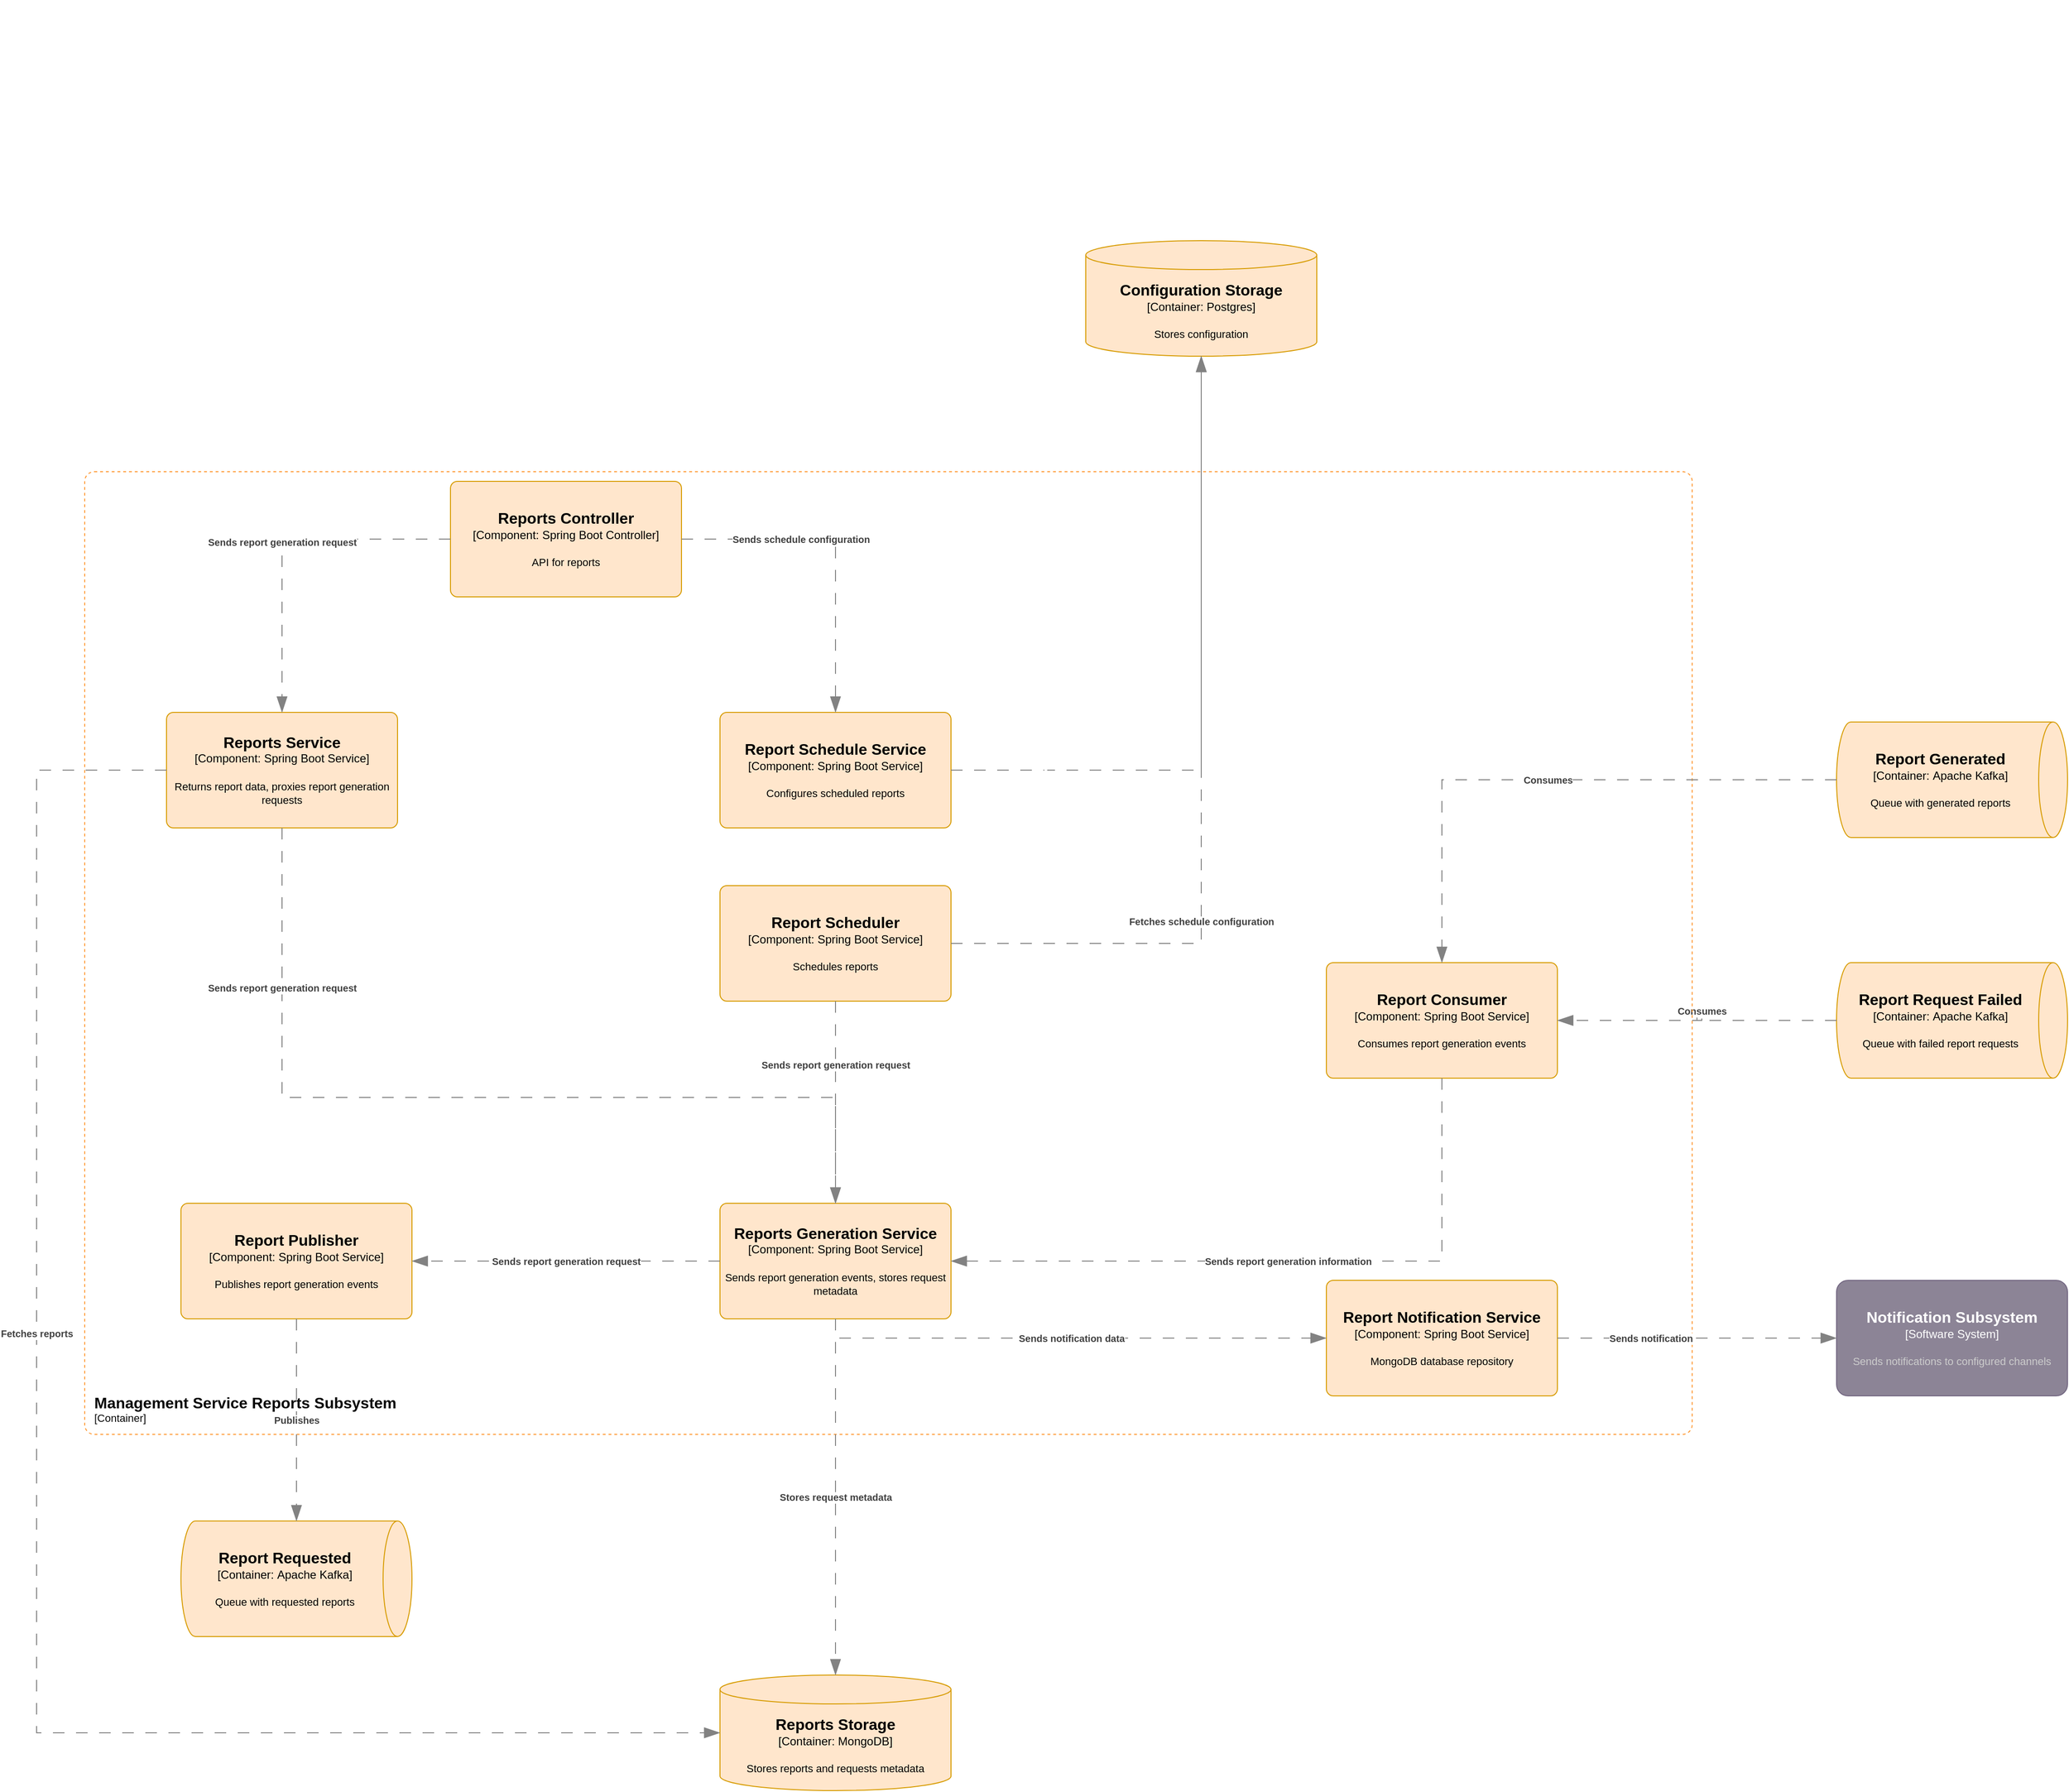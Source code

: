 <mxfile version="25.0.3">
  <diagram name="Page-1" id="KM28au3x6izvGkopPiDj">
    <mxGraphModel dx="4517" dy="586" grid="1" gridSize="10" guides="1" tooltips="1" connect="1" arrows="1" fold="1" page="1" pageScale="1" pageWidth="850" pageHeight="1100" math="0" shadow="0">
      <root>
        <mxCell id="0" />
        <mxCell id="1" parent="0" />
        <object placeholders="1" c4Name="Report Consumer" c4Type="Component" c4Technology="Spring Boot Service" c4Description="Consumes report generation events" label="&lt;font style=&quot;font-size: 16px&quot;&gt;&lt;b&gt;%c4Name%&lt;/b&gt;&lt;/font&gt;&lt;div&gt;[%c4Type%: %c4Technology%]&lt;/div&gt;&lt;br&gt;&lt;div&gt;&lt;font style=&quot;font-size: 11px&quot;&gt;%c4Description%&lt;/font&gt;&lt;/div&gt;" id="3lq-DsPpREqjtjUroR80-1">
          <mxCell style="rounded=1;whiteSpace=wrap;html=1;labelBackgroundColor=none;fillColor=#ffe6cc;align=center;arcSize=6;strokeColor=#d79b00;metaEdit=1;resizable=0;points=[[0.25,0,0],[0.5,0,0],[0.75,0,0],[1,0.25,0],[1,0.5,0],[1,0.75,0],[0.75,1,0],[0.5,1,0],[0.25,1,0],[0,0.75,0],[0,0.5,0],[0,0.25,0]];" parent="1" vertex="1">
            <mxGeometry x="-190" y="2410" width="240" height="120" as="geometry" />
          </mxCell>
        </object>
        <object placeholders="1" c4Name="Report Generated" c4Type="Container" c4Technology="Apache Kafka" c4Description="Queue with generated reports" label="&lt;font style=&quot;font-size: 16px&quot;&gt;&lt;b&gt;%c4Name%&lt;/b&gt;&lt;/font&gt;&lt;div&gt;[%c4Type%:&amp;nbsp;%c4Technology%]&lt;/div&gt;&lt;br&gt;&lt;div&gt;&lt;font style=&quot;font-size: 11px&quot;&gt;&lt;font&gt;%c4Description%&lt;/font&gt;&lt;/font&gt;&lt;/div&gt;" id="3lq-DsPpREqjtjUroR80-2">
          <mxCell style="shape=cylinder3;size=15;direction=south;whiteSpace=wrap;html=1;boundedLbl=1;rounded=0;labelBackgroundColor=none;fillColor=#ffe6cc;fontSize=12;align=center;strokeColor=#d79b00;metaEdit=1;points=[[0.5,0,0],[1,0.25,0],[1,0.5,0],[1,0.75,0],[0.5,1,0],[0,0.75,0],[0,0.5,0],[0,0.25,0]];resizable=0;" parent="1" vertex="1">
            <mxGeometry x="340" y="2160" width="240" height="120" as="geometry" />
          </mxCell>
        </object>
        <object placeholders="1" c4Name="Configuration Storage" c4Type="Container" c4Technology="Postgres" c4Description="Stores configuration" label="&lt;font style=&quot;font-size: 16px&quot;&gt;&lt;b&gt;%c4Name%&lt;/b&gt;&lt;/font&gt;&lt;div&gt;[%c4Type%:&amp;nbsp;%c4Technology%]&lt;/div&gt;&lt;br&gt;&lt;div&gt;&lt;font style=&quot;font-size: 11px&quot;&gt;&lt;font&gt;%c4Description%&lt;/font&gt;&lt;/font&gt;&lt;/div&gt;" id="3lq-DsPpREqjtjUroR80-3">
          <mxCell style="shape=cylinder3;size=15;whiteSpace=wrap;html=1;boundedLbl=1;rounded=0;labelBackgroundColor=none;fillColor=#ffe6cc;fontSize=12;align=center;strokeColor=#d79b00;metaEdit=1;points=[[0.5,0,0],[1,0.25,0],[1,0.5,0],[1,0.75,0],[0.5,1,0],[0,0.75,0],[0,0.5,0],[0,0.25,0]];resizable=0;" parent="1" vertex="1">
            <mxGeometry x="-440" y="1660" width="240" height="120" as="geometry" />
          </mxCell>
        </object>
        <object placeholders="1" c4Name="Report Request Failed" c4Type="Container" c4Technology="Apache Kafka" c4Description="Queue with failed report requests" label="&lt;font style=&quot;font-size: 16px&quot;&gt;&lt;b&gt;%c4Name%&lt;/b&gt;&lt;/font&gt;&lt;div&gt;[%c4Type%:&amp;nbsp;%c4Technology%]&lt;/div&gt;&lt;br&gt;&lt;div&gt;&lt;font style=&quot;font-size: 11px&quot;&gt;&lt;font&gt;%c4Description%&lt;/font&gt;&lt;/font&gt;&lt;/div&gt;" id="3lq-DsPpREqjtjUroR80-4">
          <mxCell style="shape=cylinder3;size=15;direction=south;whiteSpace=wrap;html=1;boundedLbl=1;rounded=0;labelBackgroundColor=none;fillColor=#ffe6cc;fontSize=12;align=center;strokeColor=#d79b00;metaEdit=1;points=[[0.5,0,0],[1,0.25,0],[1,0.5,0],[1,0.75,0],[0.5,1,0],[0,0.75,0],[0,0.5,0],[0,0.25,0]];resizable=0;" parent="1" vertex="1">
            <mxGeometry x="340" y="2410" width="240" height="120" as="geometry" />
          </mxCell>
        </object>
        <object placeholders="1" c4Type="Relationship" c4Description="Consumes" label="&lt;div style=&quot;text-align: left&quot;&gt;&lt;div style=&quot;text-align: center&quot;&gt;&lt;b&gt;%c4Description%&lt;/b&gt;&lt;/div&gt;" id="3lq-DsPpREqjtjUroR80-6">
          <mxCell style="endArrow=blockThin;html=1;fontSize=10;fontColor=#404040;strokeWidth=1;endFill=1;strokeColor=#828282;elbow=vertical;metaEdit=1;endSize=14;startSize=14;jumpStyle=arc;jumpSize=16;rounded=0;edgeStyle=orthogonalEdgeStyle;exitX=0.5;exitY=1;exitDx=0;exitDy=0;exitPerimeter=0;dashed=1;dashPattern=12 12;entryX=1;entryY=0.5;entryDx=0;entryDy=0;entryPerimeter=0;" parent="1" source="3lq-DsPpREqjtjUroR80-4" target="3lq-DsPpREqjtjUroR80-1" edge="1">
            <mxGeometry width="240" relative="1" as="geometry">
              <mxPoint x="-420" y="1690" as="sourcePoint" />
              <mxPoint x="200" y="2380" as="targetPoint" />
              <Array as="points">
                <mxPoint x="195" y="2470" />
                <mxPoint x="195" y="2460" />
                <mxPoint x="200" y="2460" />
                <mxPoint x="200" y="2470" />
              </Array>
              <mxPoint as="offset" />
            </mxGeometry>
          </mxCell>
        </object>
        <object placeholders="1" c4Name="Report Schedule Service" c4Type="Component" c4Technology="Spring Boot Service" c4Description="Configures scheduled reports" label="&lt;font style=&quot;font-size: 16px&quot;&gt;&lt;b&gt;%c4Name%&lt;/b&gt;&lt;/font&gt;&lt;div&gt;[%c4Type%: %c4Technology%]&lt;/div&gt;&lt;br&gt;&lt;div&gt;&lt;font style=&quot;font-size: 11px&quot;&gt;%c4Description%&lt;/font&gt;&lt;/div&gt;" id="3lq-DsPpREqjtjUroR80-7">
          <mxCell style="rounded=1;whiteSpace=wrap;html=1;labelBackgroundColor=none;fillColor=#ffe6cc;align=center;arcSize=6;strokeColor=#d79b00;metaEdit=1;resizable=0;points=[[0.25,0,0],[0.5,0,0],[0.75,0,0],[1,0.25,0],[1,0.5,0],[1,0.75,0],[0.75,1,0],[0.5,1,0],[0.25,1,0],[0,0.75,0],[0,0.5,0],[0,0.25,0]];" parent="1" vertex="1">
            <mxGeometry x="-820" y="2150" width="240" height="120" as="geometry" />
          </mxCell>
        </object>
        <object placeholders="1" c4Name="Reports Service" c4Type="Component" c4Technology="Spring Boot Service" c4Description="Returns report data, proxies report generation requests" label="&lt;font style=&quot;font-size: 16px&quot;&gt;&lt;b&gt;%c4Name%&lt;/b&gt;&lt;/font&gt;&lt;div&gt;[%c4Type%: %c4Technology%]&lt;/div&gt;&lt;br&gt;&lt;div&gt;&lt;font style=&quot;font-size: 11px&quot;&gt;%c4Description%&lt;/font&gt;&lt;/div&gt;" id="3lq-DsPpREqjtjUroR80-8">
          <mxCell style="rounded=1;whiteSpace=wrap;html=1;labelBackgroundColor=none;fillColor=#ffe6cc;align=center;arcSize=6;strokeColor=#d79b00;metaEdit=1;resizable=0;points=[[0.25,0,0],[0.5,0,0],[0.75,0,0],[1,0.25,0],[1,0.5,0],[1,0.75,0],[0.75,1,0],[0.5,1,0],[0.25,1,0],[0,0.75,0],[0,0.5,0],[0,0.25,0]];" parent="1" vertex="1">
            <mxGeometry x="-1395" y="2150" width="240" height="120" as="geometry" />
          </mxCell>
        </object>
        <object placeholders="1" c4Name="Reports Controller" c4Type="Component" c4Technology="Spring Boot Controller" c4Description="API for reports" label="&lt;font style=&quot;font-size: 16px&quot;&gt;&lt;b&gt;%c4Name%&lt;/b&gt;&lt;/font&gt;&lt;div&gt;[%c4Type%: %c4Technology%]&lt;/div&gt;&lt;br&gt;&lt;div&gt;&lt;font style=&quot;font-size: 11px&quot;&gt;%c4Description%&lt;/font&gt;&lt;/div&gt;" id="3lq-DsPpREqjtjUroR80-9">
          <mxCell style="rounded=1;whiteSpace=wrap;html=1;labelBackgroundColor=none;fillColor=#ffe6cc;align=center;arcSize=6;strokeColor=#d79b00;metaEdit=1;resizable=0;points=[[0.25,0,0],[0.5,0,0],[0.75,0,0],[1,0.25,0],[1,0.5,0],[1,0.75,0],[0.75,1,0],[0.5,1,0],[0.25,1,0],[0,0.75,0],[0,0.5,0],[0,0.25,0]];" parent="1" vertex="1">
            <mxGeometry x="-1100" y="1910" width="240" height="120" as="geometry" />
          </mxCell>
        </object>
        <object placeholders="1" c4Name="Report Publisher" c4Type="Component" c4Technology="Spring Boot Service" c4Description="Publishes report generation events" label="&lt;font style=&quot;font-size: 16px&quot;&gt;&lt;b&gt;%c4Name%&lt;/b&gt;&lt;/font&gt;&lt;div&gt;[%c4Type%: %c4Technology%]&lt;/div&gt;&lt;br&gt;&lt;div&gt;&lt;font style=&quot;font-size: 11px&quot;&gt;%c4Description%&lt;/font&gt;&lt;/div&gt;" id="3lq-DsPpREqjtjUroR80-10">
          <mxCell style="rounded=1;whiteSpace=wrap;html=1;labelBackgroundColor=none;fillColor=#ffe6cc;align=center;arcSize=6;strokeColor=#d79b00;metaEdit=1;resizable=0;points=[[0.25,0,0],[0.5,0,0],[0.75,0,0],[1,0.25,0],[1,0.5,0],[1,0.75,0],[0.75,1,0],[0.5,1,0],[0.25,1,0],[0,0.75,0],[0,0.5,0],[0,0.25,0]];" parent="1" vertex="1">
            <mxGeometry x="-1380" y="2660" width="240" height="120" as="geometry" />
          </mxCell>
        </object>
        <object placeholders="1" c4Name="Management Service Reports Subsystem" c4Type="SystemScopeBoundary" c4Application="Container" label="&lt;font style=&quot;font-size: 16px&quot;&gt;&lt;b&gt;&lt;div style=&quot;text-align: left&quot;&gt;%c4Name%&lt;/div&gt;&lt;/b&gt;&lt;/font&gt;&lt;div style=&quot;text-align: left&quot;&gt;[%c4Application%]&lt;/div&gt;" id="3lq-DsPpREqjtjUroR80-11">
          <mxCell style="rounded=1;fontSize=11;whiteSpace=wrap;html=1;dashed=1;arcSize=20;fillColor=none;strokeColor=#FF9933;labelBackgroundColor=none;align=left;verticalAlign=bottom;labelBorderColor=none;spacingTop=0;spacing=10;metaEdit=1;rotatable=0;perimeter=rectanglePerimeter;labelPadding=0;allowArrows=0;connectable=0;expand=0;recursiveResize=0;editable=1;pointerEvents=0;absoluteArcSize=1;points=[[0.25,0,0],[0.5,0,0],[0.75,0,0],[1,0.25,0],[1,0.5,0],[1,0.75,0],[0.75,1,0],[0.5,1,0],[0.25,1,0],[0,0.75,0],[0,0.5,0],[0,0.25,0]];fontColor=#080808;" parent="1" vertex="1">
            <mxGeometry x="-1480" y="1900" width="1670" height="1000" as="geometry" />
          </mxCell>
        </object>
        <object placeholders="1" c4Name="Report Requested" c4Type="Container" c4Technology="Apache Kafka" c4Description="Queue with requested reports" label="&lt;font style=&quot;font-size: 16px&quot;&gt;&lt;b&gt;%c4Name%&lt;/b&gt;&lt;/font&gt;&lt;div&gt;[%c4Type%:&amp;nbsp;%c4Technology%]&lt;/div&gt;&lt;br&gt;&lt;div&gt;&lt;font style=&quot;font-size: 11px&quot;&gt;&lt;font&gt;%c4Description%&lt;/font&gt;&lt;/font&gt;&lt;/div&gt;" id="3lq-DsPpREqjtjUroR80-12">
          <mxCell style="shape=cylinder3;size=15;direction=south;whiteSpace=wrap;html=1;boundedLbl=1;rounded=0;labelBackgroundColor=none;fillColor=#ffe6cc;fontSize=12;align=center;strokeColor=#d79b00;metaEdit=1;points=[[0.5,0,0],[1,0.25,0],[1,0.5,0],[1,0.75,0],[0.5,1,0],[0,0.75,0],[0,0.5,0],[0,0.25,0]];resizable=0;" parent="1" vertex="1">
            <mxGeometry x="-1380" y="2990" width="240" height="120" as="geometry" />
          </mxCell>
        </object>
        <object placeholders="1" c4Name="Reports Storage" c4Type="Container" c4Technology="MongoDB" c4Description="Stores reports and requests metadata" label="&lt;font style=&quot;font-size: 16px&quot;&gt;&lt;b&gt;%c4Name%&lt;/b&gt;&lt;/font&gt;&lt;div&gt;[%c4Type%:&amp;nbsp;%c4Technology%]&lt;/div&gt;&lt;br&gt;&lt;div&gt;&lt;font style=&quot;font-size: 11px&quot;&gt;&lt;font&gt;%c4Description%&lt;/font&gt;&lt;/font&gt;&lt;/div&gt;" id="3lq-DsPpREqjtjUroR80-13">
          <mxCell style="shape=cylinder3;size=15;whiteSpace=wrap;html=1;boundedLbl=1;rounded=0;labelBackgroundColor=none;fillColor=#ffe6cc;fontSize=12;align=center;strokeColor=#d79b00;metaEdit=1;points=[[0.5,0,0],[1,0.25,0],[1,0.5,0],[1,0.75,0],[0.5,1,0],[0,0.75,0],[0,0.5,0],[0,0.25,0]];resizable=0;" parent="1" vertex="1">
            <mxGeometry x="-820" y="3150" width="240" height="120" as="geometry" />
          </mxCell>
        </object>
        <object placeholders="1" c4Name="Reports Generation Service" c4Type="Component" c4Technology="Spring Boot Service" c4Description="Sends report generation events, stores request metadata" label="&lt;font style=&quot;font-size: 16px&quot;&gt;&lt;b&gt;%c4Name%&lt;/b&gt;&lt;/font&gt;&lt;div&gt;[%c4Type%: %c4Technology%]&lt;/div&gt;&lt;br&gt;&lt;div&gt;&lt;font style=&quot;font-size: 11px&quot;&gt;%c4Description%&lt;/font&gt;&lt;/div&gt;" id="3lq-DsPpREqjtjUroR80-14">
          <mxCell style="rounded=1;whiteSpace=wrap;html=1;labelBackgroundColor=none;fillColor=#ffe6cc;align=center;arcSize=6;strokeColor=#d79b00;metaEdit=1;resizable=0;points=[[0.25,0,0],[0.5,0,0],[0.75,0,0],[1,0.25,0],[1,0.5,0],[1,0.75,0],[0.75,1,0],[0.5,1,0],[0.25,1,0],[0,0.75,0],[0,0.5,0],[0,0.25,0]];" parent="1" vertex="1">
            <mxGeometry x="-820" y="2660" width="240" height="120" as="geometry" />
          </mxCell>
        </object>
        <object placeholders="1" c4Name="Report Scheduler" c4Type="Component" c4Technology="Spring Boot Service" c4Description="Schedules reports" label="&lt;font style=&quot;font-size: 16px&quot;&gt;&lt;b&gt;%c4Name%&lt;/b&gt;&lt;/font&gt;&lt;div&gt;[%c4Type%: %c4Technology%]&lt;/div&gt;&lt;br&gt;&lt;div&gt;&lt;font style=&quot;font-size: 11px&quot;&gt;%c4Description%&lt;/font&gt;&lt;/div&gt;" id="3lq-DsPpREqjtjUroR80-15">
          <mxCell style="rounded=1;whiteSpace=wrap;html=1;labelBackgroundColor=none;fillColor=#ffe6cc;align=center;arcSize=6;strokeColor=#d79b00;metaEdit=1;resizable=0;points=[[0.25,0,0],[0.5,0,0],[0.75,0,0],[1,0.25,0],[1,0.5,0],[1,0.75,0],[0.75,1,0],[0.5,1,0],[0.25,1,0],[0,0.75,0],[0,0.5,0],[0,0.25,0]];" parent="1" vertex="1">
            <mxGeometry x="-820" y="2330" width="240" height="120" as="geometry" />
          </mxCell>
        </object>
        <object placeholders="1" c4Name="Report Notification Service" c4Type="Component" c4Technology="Spring Boot Service" c4Description="MongoDB database repository" label="&lt;font style=&quot;font-size: 16px&quot;&gt;&lt;b&gt;%c4Name%&lt;/b&gt;&lt;/font&gt;&lt;div&gt;[%c4Type%: %c4Technology%]&lt;/div&gt;&lt;br&gt;&lt;div&gt;&lt;font style=&quot;font-size: 11px&quot;&gt;%c4Description%&lt;/font&gt;&lt;/div&gt;" id="3lq-DsPpREqjtjUroR80-16">
          <mxCell style="rounded=1;whiteSpace=wrap;html=1;labelBackgroundColor=none;fillColor=#ffe6cc;align=center;arcSize=6;strokeColor=#d79b00;metaEdit=1;resizable=0;points=[[0.25,0,0],[0.5,0,0],[0.75,0,0],[1,0.25,0],[1,0.5,0],[1,0.75,0],[0.75,1,0],[0.5,1,0],[0.25,1,0],[0,0.75,0],[0,0.5,0],[0,0.25,0]];" parent="1" vertex="1">
            <mxGeometry x="-190" y="2740" width="240" height="120" as="geometry" />
          </mxCell>
        </object>
        <object placeholders="1" c4Type="Relationship" c4Description="Sends report generation request" label="&lt;div style=&quot;text-align: left&quot;&gt;&lt;div style=&quot;text-align: center&quot;&gt;&lt;b&gt;%c4Description%&lt;/b&gt;&lt;/div&gt;" id="3lq-DsPpREqjtjUroR80-17">
          <mxCell style="endArrow=blockThin;html=1;fontSize=10;fontColor=#404040;strokeWidth=1;endFill=1;strokeColor=#828282;elbow=vertical;metaEdit=1;endSize=14;startSize=14;jumpStyle=arc;jumpSize=16;rounded=0;edgeStyle=orthogonalEdgeStyle;entryX=0.5;entryY=0;entryDx=0;entryDy=0;entryPerimeter=0;exitX=0;exitY=0.5;exitDx=0;exitDy=0;exitPerimeter=0;dashed=1;dashPattern=12 12;" parent="1" source="3lq-DsPpREqjtjUroR80-9" target="3lq-DsPpREqjtjUroR80-8" edge="1">
            <mxGeometry width="240" relative="1" as="geometry">
              <mxPoint x="-860" y="2130" as="sourcePoint" />
              <mxPoint x="-620" y="2130" as="targetPoint" />
            </mxGeometry>
          </mxCell>
        </object>
        <object placeholders="1" c4Type="Relationship" c4Description="Sends schedule configuration" label="&lt;div style=&quot;text-align: left&quot;&gt;&lt;div style=&quot;text-align: center&quot;&gt;&lt;b&gt;%c4Description%&lt;/b&gt;&lt;/div&gt;" id="3lq-DsPpREqjtjUroR80-18">
          <mxCell style="endArrow=blockThin;html=1;fontSize=10;fontColor=#404040;strokeWidth=1;endFill=1;strokeColor=#828282;elbow=vertical;metaEdit=1;endSize=14;startSize=14;jumpStyle=arc;jumpSize=16;rounded=0;edgeStyle=orthogonalEdgeStyle;exitX=1;exitY=0.5;exitDx=0;exitDy=0;exitPerimeter=0;entryX=0.5;entryY=0;entryDx=0;entryDy=0;entryPerimeter=0;dashed=1;dashPattern=12 12;" parent="1" source="3lq-DsPpREqjtjUroR80-9" target="3lq-DsPpREqjtjUroR80-7" edge="1">
            <mxGeometry x="-0.267" width="240" relative="1" as="geometry">
              <mxPoint x="-860" y="2130" as="sourcePoint" />
              <mxPoint x="-620" y="2130" as="targetPoint" />
              <mxPoint x="-1" as="offset" />
            </mxGeometry>
          </mxCell>
        </object>
        <object placeholders="1" c4Type="Relationship" c4Description="Fetches schedule configuration" label="&lt;div style=&quot;text-align: left&quot;&gt;&lt;div style=&quot;text-align: center&quot;&gt;&lt;b&gt;%c4Description%&lt;/b&gt;&lt;/div&gt;" id="3lq-DsPpREqjtjUroR80-19">
          <mxCell style="endArrow=blockThin;html=1;fontSize=10;fontColor=#404040;strokeWidth=1;endFill=1;strokeColor=#828282;elbow=vertical;metaEdit=1;endSize=14;startSize=14;jumpStyle=arc;jumpSize=16;rounded=0;edgeStyle=orthogonalEdgeStyle;exitX=1;exitY=0.5;exitDx=0;exitDy=0;exitPerimeter=0;entryX=0.5;entryY=1;entryDx=0;entryDy=0;entryPerimeter=0;dashed=1;dashPattern=12 12;" parent="1" source="3lq-DsPpREqjtjUroR80-15" target="3lq-DsPpREqjtjUroR80-3" edge="1">
            <mxGeometry x="-0.348" width="240" relative="1" as="geometry">
              <mxPoint x="-850" y="2070" as="sourcePoint" />
              <mxPoint x="-610" y="2070" as="targetPoint" />
              <mxPoint as="offset" />
            </mxGeometry>
          </mxCell>
        </object>
        <object placeholders="1" c4Type="Relationship" c4Description="Stores schedule configuration" label="&amp;nbsp;" id="3lq-DsPpREqjtjUroR80-20">
          <mxCell style="endArrow=blockThin;html=1;fontSize=10;fontColor=#404040;strokeWidth=1;endFill=1;strokeColor=#828282;elbow=vertical;metaEdit=1;endSize=14;startSize=14;jumpStyle=arc;jumpSize=16;rounded=0;edgeStyle=orthogonalEdgeStyle;entryX=0.5;entryY=1;entryDx=0;entryDy=0;entryPerimeter=0;dashed=1;dashPattern=12 12;" parent="1" source="3lq-DsPpREqjtjUroR80-7" target="3lq-DsPpREqjtjUroR80-3" edge="1">
            <mxGeometry x="-0.717" width="240" relative="1" as="geometry">
              <mxPoint x="-720" y="2067" as="sourcePoint" />
              <mxPoint x="-480" y="2067" as="targetPoint" />
              <mxPoint as="offset" />
            </mxGeometry>
          </mxCell>
        </object>
        <object placeholders="1" c4Type="Relationship" c4Description="Sends report generation request" label="&lt;div style=&quot;text-align: left&quot;&gt;&lt;div style=&quot;text-align: center&quot;&gt;&lt;b&gt;%c4Description%&lt;/b&gt;&lt;/div&gt;" id="3lq-DsPpREqjtjUroR80-21">
          <mxCell style="endArrow=blockThin;html=1;fontSize=10;fontColor=#404040;strokeWidth=1;endFill=1;strokeColor=#828282;elbow=vertical;metaEdit=1;endSize=14;startSize=14;jumpStyle=arc;jumpSize=16;rounded=0;edgeStyle=orthogonalEdgeStyle;exitX=0.5;exitY=1;exitDx=0;exitDy=0;exitPerimeter=0;entryX=0.5;entryY=0;entryDx=0;entryDy=0;entryPerimeter=0;dashed=1;dashPattern=12 12;" parent="1" source="3lq-DsPpREqjtjUroR80-15" target="3lq-DsPpREqjtjUroR80-14" edge="1">
            <mxGeometry x="-0.374" width="240" relative="1" as="geometry">
              <mxPoint x="-940" y="2540" as="sourcePoint" />
              <mxPoint x="-700" y="2540" as="targetPoint" />
              <mxPoint as="offset" />
            </mxGeometry>
          </mxCell>
        </object>
        <object placeholders="1" c4Type="Relationship" c4Description="Sends report generation request" label="&lt;div style=&quot;text-align: left&quot;&gt;&lt;div style=&quot;text-align: center&quot;&gt;&lt;b&gt;%c4Description%&lt;/b&gt;&lt;/div&gt;" id="3lq-DsPpREqjtjUroR80-22">
          <mxCell style="endArrow=blockThin;html=1;fontSize=10;fontColor=#404040;strokeWidth=1;endFill=1;strokeColor=#828282;elbow=vertical;metaEdit=1;endSize=14;startSize=14;jumpStyle=arc;jumpSize=16;rounded=0;edgeStyle=orthogonalEdgeStyle;exitX=0;exitY=0.5;exitDx=0;exitDy=0;exitPerimeter=0;entryX=1;entryY=0.5;entryDx=0;entryDy=0;entryPerimeter=0;dashed=1;dashPattern=12 12;" parent="1" source="3lq-DsPpREqjtjUroR80-14" target="3lq-DsPpREqjtjUroR80-10" edge="1">
            <mxGeometry width="240" relative="1" as="geometry">
              <mxPoint x="-330" y="2860" as="sourcePoint" />
              <mxPoint x="-1100" y="2850" as="targetPoint" />
            </mxGeometry>
          </mxCell>
        </object>
        <object placeholders="1" c4Type="Relationship" c4Description="Publishes" label="&lt;div style=&quot;text-align: left&quot;&gt;&lt;div style=&quot;text-align: center&quot;&gt;&lt;b&gt;%c4Description%&lt;/b&gt;&lt;/div&gt;" id="3lq-DsPpREqjtjUroR80-23">
          <mxCell style="endArrow=blockThin;html=1;fontSize=10;fontColor=#404040;strokeWidth=1;endFill=1;strokeColor=#828282;elbow=vertical;metaEdit=1;endSize=14;startSize=14;jumpStyle=arc;jumpSize=16;rounded=0;edgeStyle=orthogonalEdgeStyle;entryX=0;entryY=0.5;entryDx=0;entryDy=0;entryPerimeter=0;exitX=0.5;exitY=1;exitDx=0;exitDy=0;exitPerimeter=0;dashed=1;dashPattern=12 12;" parent="1" source="3lq-DsPpREqjtjUroR80-10" target="3lq-DsPpREqjtjUroR80-12" edge="1">
            <mxGeometry width="240" relative="1" as="geometry">
              <mxPoint x="-710" y="2810" as="sourcePoint" />
              <mxPoint x="-470" y="2810" as="targetPoint" />
            </mxGeometry>
          </mxCell>
        </object>
        <object placeholders="1" c4Type="Relationship" c4Description="Stores request metadata" label="&lt;div style=&quot;text-align: left&quot;&gt;&lt;div style=&quot;text-align: center&quot;&gt;&lt;b&gt;%c4Description%&lt;/b&gt;&lt;/div&gt;" id="3lq-DsPpREqjtjUroR80-24">
          <mxCell style="endArrow=blockThin;html=1;fontSize=10;fontColor=#404040;strokeWidth=1;endFill=1;strokeColor=#828282;elbow=vertical;metaEdit=1;endSize=14;startSize=14;jumpStyle=arc;jumpSize=16;rounded=0;edgeStyle=orthogonalEdgeStyle;exitX=0.5;exitY=1;exitDx=0;exitDy=0;exitPerimeter=0;dashed=1;dashPattern=12 12;entryX=0.5;entryY=0;entryDx=0;entryDy=0;entryPerimeter=0;" parent="1" source="3lq-DsPpREqjtjUroR80-14" target="3lq-DsPpREqjtjUroR80-13" edge="1">
            <mxGeometry width="240" relative="1" as="geometry">
              <mxPoint x="-850" y="2750" as="sourcePoint" />
              <mxPoint x="-1020" y="3070" as="targetPoint" />
            </mxGeometry>
          </mxCell>
        </object>
        <object placeholders="1" c4Type="Relationship" c4Description="Consumes" label="&lt;div style=&quot;text-align: left&quot;&gt;&lt;div style=&quot;text-align: center&quot;&gt;&lt;b&gt;%c4Description%&lt;/b&gt;&lt;/div&gt;" id="3lq-DsPpREqjtjUroR80-25">
          <mxCell style="endArrow=blockThin;html=1;fontSize=10;fontColor=#404040;strokeWidth=1;endFill=1;strokeColor=#828282;elbow=vertical;metaEdit=1;endSize=14;startSize=14;jumpStyle=arc;jumpSize=16;rounded=0;edgeStyle=orthogonalEdgeStyle;entryX=0.5;entryY=0;entryDx=0;entryDy=0;entryPerimeter=0;dashed=1;dashPattern=12 12;exitX=0.5;exitY=1;exitDx=0;exitDy=0;exitPerimeter=0;" parent="1" source="3lq-DsPpREqjtjUroR80-2" target="3lq-DsPpREqjtjUroR80-1" edge="1">
            <mxGeometry width="240" relative="1" as="geometry">
              <mxPoint x="-120" y="2210" as="sourcePoint" />
              <mxPoint x="130" y="2330" as="targetPoint" />
              <mxPoint as="offset" />
            </mxGeometry>
          </mxCell>
        </object>
        <object placeholders="1" c4Type="Relationship" c4Description="Sends report generation information" label="&lt;div style=&quot;text-align: left&quot;&gt;&lt;div style=&quot;text-align: center&quot;&gt;&lt;b&gt;%c4Description%&lt;/b&gt;&lt;/div&gt;" id="3lq-DsPpREqjtjUroR80-26">
          <mxCell style="endArrow=blockThin;html=1;fontSize=10;fontColor=#404040;strokeWidth=1;endFill=1;strokeColor=#828282;elbow=vertical;metaEdit=1;endSize=14;startSize=14;jumpStyle=arc;jumpSize=16;rounded=0;edgeStyle=orthogonalEdgeStyle;exitX=0.5;exitY=1;exitDx=0;exitDy=0;exitPerimeter=0;entryX=1;entryY=0.5;entryDx=0;entryDy=0;entryPerimeter=0;dashed=1;dashPattern=12 12;" parent="1" source="3lq-DsPpREqjtjUroR80-1" target="3lq-DsPpREqjtjUroR80-14" edge="1">
            <mxGeometry width="240" relative="1" as="geometry">
              <mxPoint x="-220" y="2580" as="sourcePoint" />
              <mxPoint x="-410" y="2690" as="targetPoint" />
              <mxPoint as="offset" />
              <Array as="points">
                <mxPoint x="-70" y="2720" />
              </Array>
            </mxGeometry>
          </mxCell>
        </object>
        <object placeholders="1" c4Name="Notification Subsystem" c4Type="Software System" c4Description="Sends notifications to configured channels" label="&lt;font style=&quot;font-size: 16px&quot;&gt;&lt;b&gt;%c4Name%&lt;/b&gt;&lt;/font&gt;&lt;div&gt;[%c4Type%]&lt;/div&gt;&lt;br&gt;&lt;div&gt;&lt;font style=&quot;font-size: 11px&quot;&gt;&lt;font color=&quot;#cccccc&quot;&gt;%c4Description%&lt;/font&gt;&lt;/div&gt;" id="3lq-DsPpREqjtjUroR80-27">
          <mxCell style="rounded=1;whiteSpace=wrap;html=1;labelBackgroundColor=none;fillColor=#8C8496;fontColor=#ffffff;align=center;arcSize=10;strokeColor=#736782;metaEdit=1;resizable=0;points=[[0.25,0,0],[0.5,0,0],[0.75,0,0],[1,0.25,0],[1,0.5,0],[1,0.75,0],[0.75,1,0],[0.5,1,0],[0.25,1,0],[0,0.75,0],[0,0.5,0],[0,0.25,0]];" parent="1" vertex="1">
            <mxGeometry x="340" y="2740" width="240" height="120" as="geometry" />
          </mxCell>
        </object>
        <object placeholders="1" c4Type="Relationship" c4Description="Sends notification" label="&lt;div style=&quot;text-align: left&quot;&gt;&lt;div style=&quot;text-align: center&quot;&gt;&lt;b&gt;%c4Description%&lt;/b&gt;&lt;/div&gt;" id="3lq-DsPpREqjtjUroR80-29">
          <mxCell style="endArrow=blockThin;html=1;fontSize=10;fontColor=#404040;strokeWidth=1;endFill=1;strokeColor=#828282;elbow=vertical;metaEdit=1;endSize=14;startSize=14;jumpStyle=arc;jumpSize=16;rounded=0;edgeStyle=orthogonalEdgeStyle;entryX=0;entryY=0.5;entryDx=0;entryDy=0;entryPerimeter=0;exitX=1;exitY=0.5;exitDx=0;exitDy=0;exitPerimeter=0;dashed=1;dashPattern=12 12;" parent="1" source="3lq-DsPpREqjtjUroR80-16" target="3lq-DsPpREqjtjUroR80-27" edge="1">
            <mxGeometry x="-0.333" width="240" relative="1" as="geometry">
              <mxPoint x="140" y="2720" as="sourcePoint" />
              <mxPoint x="60" y="2610" as="targetPoint" />
              <mxPoint as="offset" />
            </mxGeometry>
          </mxCell>
        </object>
        <object placeholders="1" c4Type="Relationship" c4Description="Sends notification data" label="&lt;div style=&quot;text-align: left&quot;&gt;&lt;div style=&quot;text-align: center&quot;&gt;&lt;b&gt;%c4Description%&lt;/b&gt;&lt;/div&gt;" id="3lq-DsPpREqjtjUroR80-30">
          <mxCell style="endArrow=blockThin;html=1;fontSize=10;fontColor=#404040;strokeWidth=1;endFill=1;strokeColor=#828282;elbow=vertical;metaEdit=1;endSize=14;startSize=14;jumpStyle=arc;jumpSize=16;rounded=0;edgeStyle=orthogonalEdgeStyle;exitX=0.5;exitY=1;exitDx=0;exitDy=0;exitPerimeter=0;entryX=0;entryY=0.5;entryDx=0;entryDy=0;entryPerimeter=0;dashed=1;dashPattern=12 12;" parent="1" source="3lq-DsPpREqjtjUroR80-14" target="3lq-DsPpREqjtjUroR80-16" edge="1">
            <mxGeometry width="240" relative="1" as="geometry">
              <mxPoint x="-290" y="2750" as="sourcePoint" />
              <mxPoint x="60" y="2610" as="targetPoint" />
            </mxGeometry>
          </mxCell>
        </object>
        <object placeholders="1" c4Type="Relationship" c4Description="Sends report generation request" label="&lt;div style=&quot;text-align: left&quot;&gt;&lt;div style=&quot;text-align: center&quot;&gt;&lt;b&gt;%c4Description%&lt;/b&gt;&lt;/div&gt;" id="3lq-DsPpREqjtjUroR80-31">
          <mxCell style="endArrow=blockThin;html=1;fontSize=10;fontColor=#404040;strokeWidth=1;endFill=1;strokeColor=#828282;elbow=vertical;metaEdit=1;endSize=14;startSize=14;jumpStyle=arc;jumpSize=16;rounded=0;edgeStyle=orthogonalEdgeStyle;exitX=0.5;exitY=1;exitDx=0;exitDy=0;exitPerimeter=0;entryX=0.5;entryY=0;entryDx=0;entryDy=0;entryPerimeter=0;dashed=1;dashPattern=12 12;" parent="1" source="3lq-DsPpREqjtjUroR80-8" target="3lq-DsPpREqjtjUroR80-14" edge="1">
            <mxGeometry x="-0.655" width="240" relative="1" as="geometry">
              <mxPoint x="-1360" y="2600" as="sourcePoint" />
              <mxPoint x="-1120" y="2600" as="targetPoint" />
              <mxPoint y="-1" as="offset" />
              <Array as="points">
                <mxPoint x="-1275" y="2550" />
                <mxPoint x="-700" y="2550" />
              </Array>
            </mxGeometry>
          </mxCell>
        </object>
        <mxCell id="3lq-DsPpREqjtjUroR80-32" value="&amp;nbsp;" style="text;whiteSpace=wrap;html=1;" parent="1" vertex="1">
          <mxGeometry x="210" y="1740" width="40" height="40" as="geometry" />
        </mxCell>
        <object placeholders="1" c4Type="Relationship" c4Description="Fetches reports" label="&lt;div style=&quot;text-align: left&quot;&gt;&lt;div style=&quot;text-align: center&quot;&gt;&lt;b&gt;%c4Description%&lt;/b&gt;&lt;/div&gt;" id="3lq-DsPpREqjtjUroR80-34">
          <mxCell style="endArrow=blockThin;html=1;fontSize=10;fontColor=#404040;strokeWidth=1;endFill=1;strokeColor=#828282;elbow=vertical;metaEdit=1;endSize=14;startSize=14;jumpStyle=arc;jumpSize=16;rounded=0;edgeStyle=orthogonalEdgeStyle;entryX=0;entryY=0.5;entryDx=0;entryDy=0;entryPerimeter=0;dashed=1;dashPattern=12 12;exitX=0;exitY=0.5;exitDx=0;exitDy=0;exitPerimeter=0;" parent="1" source="3lq-DsPpREqjtjUroR80-8" target="3lq-DsPpREqjtjUroR80-13" edge="1">
            <mxGeometry x="-0.22" width="240" relative="1" as="geometry">
              <mxPoint x="-1490" y="2210" as="sourcePoint" />
              <mxPoint x="-945" y="3200" as="targetPoint" />
              <Array as="points">
                <mxPoint x="-1530" y="2210" />
                <mxPoint x="-1530" y="3210" />
              </Array>
              <mxPoint as="offset" />
            </mxGeometry>
          </mxCell>
        </object>
        <mxCell id="mMx3jARgHL7Cpk0x_8jv-7" value="&amp;nbsp;" style="text;whiteSpace=wrap;html=1;" vertex="1" parent="1">
          <mxGeometry x="-130" y="2190" width="40" height="40" as="geometry" />
        </mxCell>
        <mxCell id="mMx3jARgHL7Cpk0x_8jv-8" value="&amp;nbsp;" style="text;whiteSpace=wrap;html=1;" vertex="1" parent="1">
          <mxGeometry x="-1160" y="1410" width="40" height="40" as="geometry" />
        </mxCell>
      </root>
    </mxGraphModel>
  </diagram>
</mxfile>

